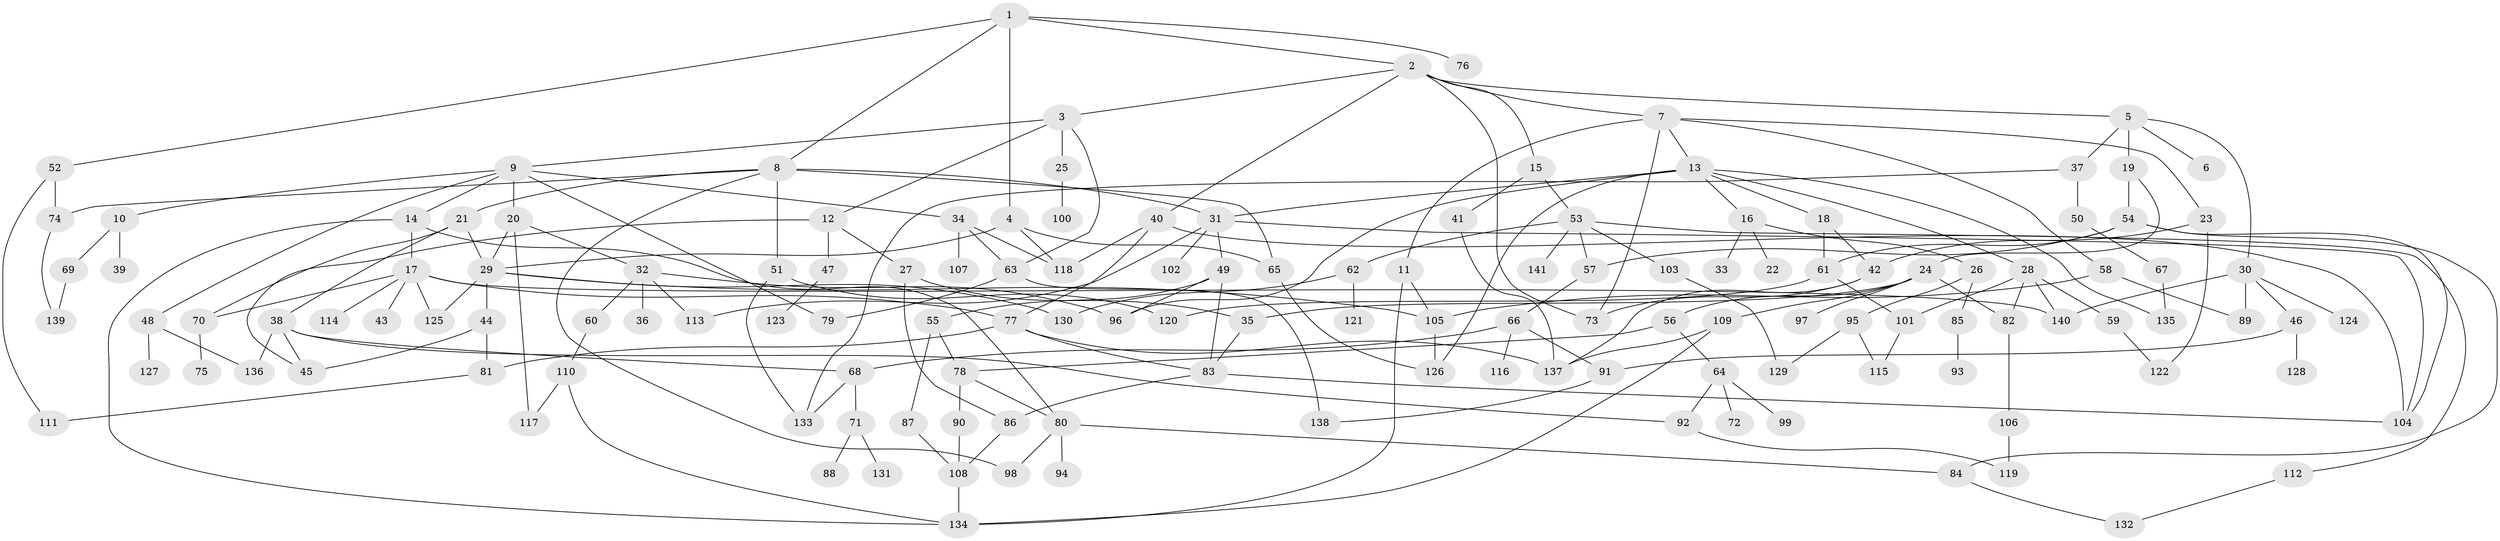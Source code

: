 // coarse degree distribution, {5: 0.07142857142857142, 4: 0.1, 1: 0.2857142857142857, 2: 0.3, 3: 0.1, 6: 0.04285714285714286, 8: 0.02857142857142857, 7: 0.014285714285714285, 10: 0.02857142857142857, 11: 0.014285714285714285, 16: 0.014285714285714285}
// Generated by graph-tools (version 1.1) at 2025/45/03/04/25 21:45:54]
// undirected, 141 vertices, 210 edges
graph export_dot {
graph [start="1"]
  node [color=gray90,style=filled];
  1;
  2;
  3;
  4;
  5;
  6;
  7;
  8;
  9;
  10;
  11;
  12;
  13;
  14;
  15;
  16;
  17;
  18;
  19;
  20;
  21;
  22;
  23;
  24;
  25;
  26;
  27;
  28;
  29;
  30;
  31;
  32;
  33;
  34;
  35;
  36;
  37;
  38;
  39;
  40;
  41;
  42;
  43;
  44;
  45;
  46;
  47;
  48;
  49;
  50;
  51;
  52;
  53;
  54;
  55;
  56;
  57;
  58;
  59;
  60;
  61;
  62;
  63;
  64;
  65;
  66;
  67;
  68;
  69;
  70;
  71;
  72;
  73;
  74;
  75;
  76;
  77;
  78;
  79;
  80;
  81;
  82;
  83;
  84;
  85;
  86;
  87;
  88;
  89;
  90;
  91;
  92;
  93;
  94;
  95;
  96;
  97;
  98;
  99;
  100;
  101;
  102;
  103;
  104;
  105;
  106;
  107;
  108;
  109;
  110;
  111;
  112;
  113;
  114;
  115;
  116;
  117;
  118;
  119;
  120;
  121;
  122;
  123;
  124;
  125;
  126;
  127;
  128;
  129;
  130;
  131;
  132;
  133;
  134;
  135;
  136;
  137;
  138;
  139;
  140;
  141;
  1 -- 2;
  1 -- 4;
  1 -- 8;
  1 -- 52;
  1 -- 76;
  2 -- 3;
  2 -- 5;
  2 -- 7;
  2 -- 15;
  2 -- 40;
  2 -- 73;
  3 -- 9;
  3 -- 12;
  3 -- 25;
  3 -- 63;
  4 -- 118;
  4 -- 65;
  4 -- 29;
  5 -- 6;
  5 -- 19;
  5 -- 30;
  5 -- 37;
  7 -- 11;
  7 -- 13;
  7 -- 23;
  7 -- 58;
  7 -- 73;
  8 -- 21;
  8 -- 31;
  8 -- 51;
  8 -- 65;
  8 -- 98;
  8 -- 74;
  9 -- 10;
  9 -- 14;
  9 -- 20;
  9 -- 34;
  9 -- 48;
  9 -- 79;
  10 -- 39;
  10 -- 69;
  11 -- 134;
  11 -- 105;
  12 -- 27;
  12 -- 47;
  12 -- 45;
  13 -- 16;
  13 -- 18;
  13 -- 28;
  13 -- 96;
  13 -- 126;
  13 -- 31;
  13 -- 135;
  14 -- 17;
  14 -- 134;
  14 -- 80;
  15 -- 41;
  15 -- 53;
  16 -- 22;
  16 -- 26;
  16 -- 33;
  17 -- 43;
  17 -- 70;
  17 -- 114;
  17 -- 77;
  17 -- 140;
  17 -- 125;
  18 -- 42;
  18 -- 61;
  19 -- 24;
  19 -- 54;
  20 -- 32;
  20 -- 29;
  20 -- 117;
  21 -- 29;
  21 -- 38;
  21 -- 70;
  23 -- 42;
  23 -- 122;
  24 -- 35;
  24 -- 56;
  24 -- 82;
  24 -- 97;
  24 -- 109;
  25 -- 100;
  26 -- 85;
  26 -- 95;
  27 -- 86;
  27 -- 35;
  28 -- 59;
  28 -- 82;
  28 -- 140;
  28 -- 101;
  29 -- 44;
  29 -- 125;
  29 -- 105;
  29 -- 130;
  30 -- 46;
  30 -- 89;
  30 -- 124;
  30 -- 140;
  31 -- 49;
  31 -- 102;
  31 -- 113;
  31 -- 104;
  32 -- 36;
  32 -- 60;
  32 -- 113;
  32 -- 96;
  34 -- 63;
  34 -- 107;
  34 -- 118;
  35 -- 83;
  37 -- 50;
  37 -- 133;
  38 -- 92;
  38 -- 45;
  38 -- 136;
  38 -- 68;
  40 -- 77;
  40 -- 104;
  40 -- 118;
  41 -- 137;
  42 -- 137;
  42 -- 73;
  44 -- 45;
  44 -- 81;
  46 -- 128;
  46 -- 91;
  47 -- 123;
  48 -- 127;
  48 -- 136;
  49 -- 55;
  49 -- 83;
  49 -- 96;
  50 -- 67;
  51 -- 133;
  51 -- 120;
  52 -- 74;
  52 -- 111;
  53 -- 62;
  53 -- 103;
  53 -- 112;
  53 -- 141;
  53 -- 57;
  54 -- 57;
  54 -- 61;
  54 -- 84;
  54 -- 104;
  55 -- 87;
  55 -- 78;
  56 -- 64;
  56 -- 78;
  57 -- 66;
  58 -- 105;
  58 -- 89;
  59 -- 122;
  60 -- 110;
  61 -- 101;
  61 -- 120;
  62 -- 121;
  62 -- 130;
  63 -- 138;
  63 -- 79;
  64 -- 72;
  64 -- 99;
  64 -- 92;
  65 -- 126;
  66 -- 68;
  66 -- 91;
  66 -- 116;
  67 -- 135;
  68 -- 71;
  68 -- 133;
  69 -- 139;
  70 -- 75;
  71 -- 88;
  71 -- 131;
  74 -- 139;
  77 -- 83;
  77 -- 137;
  77 -- 81;
  78 -- 80;
  78 -- 90;
  80 -- 84;
  80 -- 94;
  80 -- 98;
  81 -- 111;
  82 -- 106;
  83 -- 86;
  83 -- 104;
  84 -- 132;
  85 -- 93;
  86 -- 108;
  87 -- 108;
  90 -- 108;
  91 -- 138;
  92 -- 119;
  95 -- 115;
  95 -- 129;
  101 -- 115;
  103 -- 129;
  105 -- 126;
  106 -- 119;
  108 -- 134;
  109 -- 134;
  109 -- 137;
  110 -- 117;
  110 -- 134;
  112 -- 132;
}
